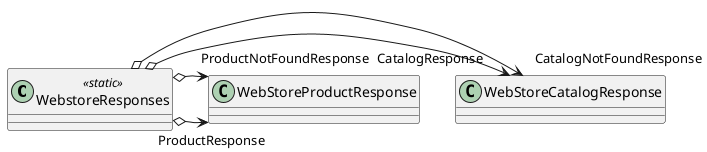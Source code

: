 @startuml
class WebstoreResponses <<static>> {
}
WebstoreResponses o-> "CatalogResponse" WebStoreCatalogResponse
WebstoreResponses o-> "CatalogNotFoundResponse" WebStoreCatalogResponse
WebstoreResponses o-> "ProductResponse" WebStoreProductResponse
WebstoreResponses o-> "ProductNotFoundResponse" WebStoreProductResponse
@enduml
